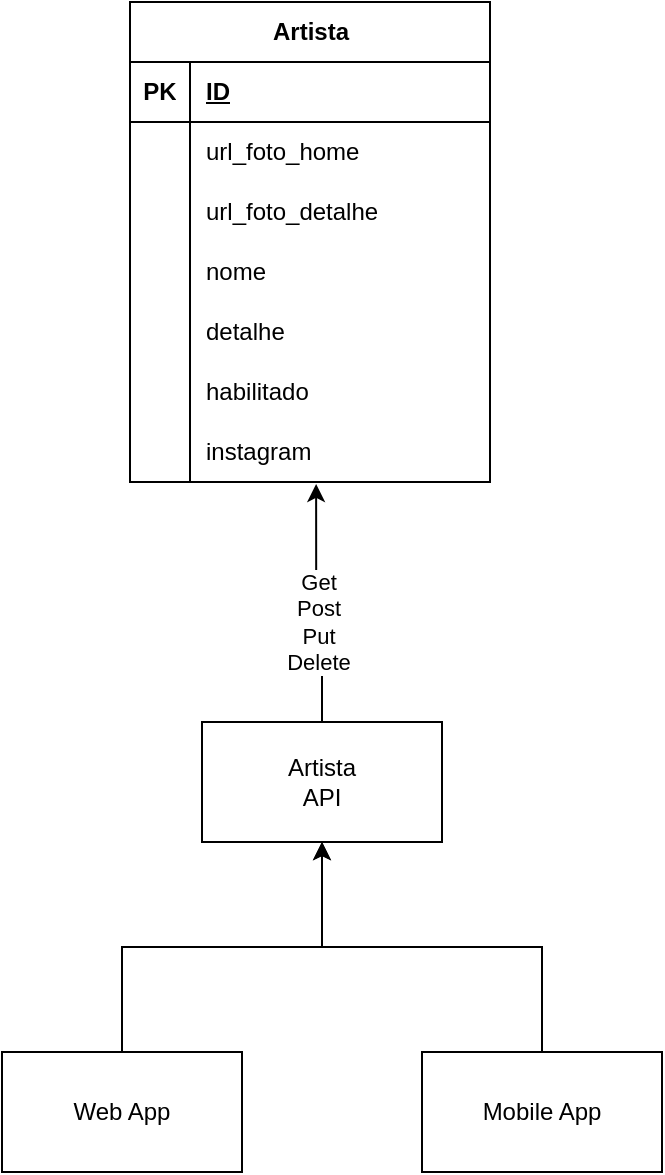 <mxfile version="21.3.4" type="device">
  <diagram name="Página-1" id="XhPUrz-dpflug-O1HQXb">
    <mxGraphModel dx="1311" dy="725" grid="1" gridSize="10" guides="1" tooltips="1" connect="1" arrows="1" fold="1" page="1" pageScale="1" pageWidth="827" pageHeight="1169" math="0" shadow="0">
      <root>
        <mxCell id="0" />
        <mxCell id="1" parent="0" />
        <mxCell id="W4rMFGJoenkwg3o8LqzQ-27" style="edgeStyle=orthogonalEdgeStyle;rounded=0;orthogonalLoop=1;jettySize=auto;html=1;exitX=0.5;exitY=0;exitDx=0;exitDy=0;entryX=0.517;entryY=1.033;entryDx=0;entryDy=0;entryPerimeter=0;" edge="1" parent="1" source="W4rMFGJoenkwg3o8LqzQ-1" target="W4rMFGJoenkwg3o8LqzQ-24">
          <mxGeometry relative="1" as="geometry" />
        </mxCell>
        <mxCell id="W4rMFGJoenkwg3o8LqzQ-28" value="Get&lt;br&gt;Post&lt;br&gt;Put&lt;br&gt;Delete" style="edgeLabel;html=1;align=center;verticalAlign=middle;resizable=0;points=[];" vertex="1" connectable="0" parent="W4rMFGJoenkwg3o8LqzQ-27">
          <mxGeometry x="-0.18" y="2" relative="1" as="geometry">
            <mxPoint as="offset" />
          </mxGeometry>
        </mxCell>
        <mxCell id="W4rMFGJoenkwg3o8LqzQ-1" value="Artista&lt;br&gt;API" style="rounded=0;whiteSpace=wrap;html=1;" vertex="1" parent="1">
          <mxGeometry x="270" y="390" width="120" height="60" as="geometry" />
        </mxCell>
        <mxCell id="W4rMFGJoenkwg3o8LqzQ-2" value="Artista" style="shape=table;startSize=30;container=1;collapsible=1;childLayout=tableLayout;fixedRows=1;rowLines=0;fontStyle=1;align=center;resizeLast=1;html=1;" vertex="1" parent="1">
          <mxGeometry x="234" y="30" width="180" height="240" as="geometry" />
        </mxCell>
        <mxCell id="W4rMFGJoenkwg3o8LqzQ-3" value="" style="shape=tableRow;horizontal=0;startSize=0;swimlaneHead=0;swimlaneBody=0;fillColor=none;collapsible=0;dropTarget=0;points=[[0,0.5],[1,0.5]];portConstraint=eastwest;top=0;left=0;right=0;bottom=1;" vertex="1" parent="W4rMFGJoenkwg3o8LqzQ-2">
          <mxGeometry y="30" width="180" height="30" as="geometry" />
        </mxCell>
        <mxCell id="W4rMFGJoenkwg3o8LqzQ-4" value="PK" style="shape=partialRectangle;connectable=0;fillColor=none;top=0;left=0;bottom=0;right=0;fontStyle=1;overflow=hidden;whiteSpace=wrap;html=1;" vertex="1" parent="W4rMFGJoenkwg3o8LqzQ-3">
          <mxGeometry width="30" height="30" as="geometry">
            <mxRectangle width="30" height="30" as="alternateBounds" />
          </mxGeometry>
        </mxCell>
        <mxCell id="W4rMFGJoenkwg3o8LqzQ-5" value="ID" style="shape=partialRectangle;connectable=0;fillColor=none;top=0;left=0;bottom=0;right=0;align=left;spacingLeft=6;fontStyle=5;overflow=hidden;whiteSpace=wrap;html=1;" vertex="1" parent="W4rMFGJoenkwg3o8LqzQ-3">
          <mxGeometry x="30" width="150" height="30" as="geometry">
            <mxRectangle width="150" height="30" as="alternateBounds" />
          </mxGeometry>
        </mxCell>
        <mxCell id="W4rMFGJoenkwg3o8LqzQ-6" value="" style="shape=tableRow;horizontal=0;startSize=0;swimlaneHead=0;swimlaneBody=0;fillColor=none;collapsible=0;dropTarget=0;points=[[0,0.5],[1,0.5]];portConstraint=eastwest;top=0;left=0;right=0;bottom=0;" vertex="1" parent="W4rMFGJoenkwg3o8LqzQ-2">
          <mxGeometry y="60" width="180" height="30" as="geometry" />
        </mxCell>
        <mxCell id="W4rMFGJoenkwg3o8LqzQ-7" value="" style="shape=partialRectangle;connectable=0;fillColor=none;top=0;left=0;bottom=0;right=0;editable=1;overflow=hidden;whiteSpace=wrap;html=1;" vertex="1" parent="W4rMFGJoenkwg3o8LqzQ-6">
          <mxGeometry width="30" height="30" as="geometry">
            <mxRectangle width="30" height="30" as="alternateBounds" />
          </mxGeometry>
        </mxCell>
        <mxCell id="W4rMFGJoenkwg3o8LqzQ-8" value="url_foto_home" style="shape=partialRectangle;connectable=0;fillColor=none;top=0;left=0;bottom=0;right=0;align=left;spacingLeft=6;overflow=hidden;whiteSpace=wrap;html=1;" vertex="1" parent="W4rMFGJoenkwg3o8LqzQ-6">
          <mxGeometry x="30" width="150" height="30" as="geometry">
            <mxRectangle width="150" height="30" as="alternateBounds" />
          </mxGeometry>
        </mxCell>
        <mxCell id="W4rMFGJoenkwg3o8LqzQ-9" value="" style="shape=tableRow;horizontal=0;startSize=0;swimlaneHead=0;swimlaneBody=0;fillColor=none;collapsible=0;dropTarget=0;points=[[0,0.5],[1,0.5]];portConstraint=eastwest;top=0;left=0;right=0;bottom=0;" vertex="1" parent="W4rMFGJoenkwg3o8LqzQ-2">
          <mxGeometry y="90" width="180" height="30" as="geometry" />
        </mxCell>
        <mxCell id="W4rMFGJoenkwg3o8LqzQ-10" value="" style="shape=partialRectangle;connectable=0;fillColor=none;top=0;left=0;bottom=0;right=0;editable=1;overflow=hidden;whiteSpace=wrap;html=1;" vertex="1" parent="W4rMFGJoenkwg3o8LqzQ-9">
          <mxGeometry width="30" height="30" as="geometry">
            <mxRectangle width="30" height="30" as="alternateBounds" />
          </mxGeometry>
        </mxCell>
        <mxCell id="W4rMFGJoenkwg3o8LqzQ-11" value="url_foto_detalhe" style="shape=partialRectangle;connectable=0;fillColor=none;top=0;left=0;bottom=0;right=0;align=left;spacingLeft=6;overflow=hidden;whiteSpace=wrap;html=1;" vertex="1" parent="W4rMFGJoenkwg3o8LqzQ-9">
          <mxGeometry x="30" width="150" height="30" as="geometry">
            <mxRectangle width="150" height="30" as="alternateBounds" />
          </mxGeometry>
        </mxCell>
        <mxCell id="W4rMFGJoenkwg3o8LqzQ-12" value="" style="shape=tableRow;horizontal=0;startSize=0;swimlaneHead=0;swimlaneBody=0;fillColor=none;collapsible=0;dropTarget=0;points=[[0,0.5],[1,0.5]];portConstraint=eastwest;top=0;left=0;right=0;bottom=0;" vertex="1" parent="W4rMFGJoenkwg3o8LqzQ-2">
          <mxGeometry y="120" width="180" height="30" as="geometry" />
        </mxCell>
        <mxCell id="W4rMFGJoenkwg3o8LqzQ-13" value="" style="shape=partialRectangle;connectable=0;fillColor=none;top=0;left=0;bottom=0;right=0;editable=1;overflow=hidden;whiteSpace=wrap;html=1;" vertex="1" parent="W4rMFGJoenkwg3o8LqzQ-12">
          <mxGeometry width="30" height="30" as="geometry">
            <mxRectangle width="30" height="30" as="alternateBounds" />
          </mxGeometry>
        </mxCell>
        <mxCell id="W4rMFGJoenkwg3o8LqzQ-14" value="nome&lt;span style=&quot;white-space: pre;&quot;&gt;	&lt;/span&gt;" style="shape=partialRectangle;connectable=0;fillColor=none;top=0;left=0;bottom=0;right=0;align=left;spacingLeft=6;overflow=hidden;whiteSpace=wrap;html=1;" vertex="1" parent="W4rMFGJoenkwg3o8LqzQ-12">
          <mxGeometry x="30" width="150" height="30" as="geometry">
            <mxRectangle width="150" height="30" as="alternateBounds" />
          </mxGeometry>
        </mxCell>
        <mxCell id="W4rMFGJoenkwg3o8LqzQ-18" value="" style="shape=tableRow;horizontal=0;startSize=0;swimlaneHead=0;swimlaneBody=0;fillColor=none;collapsible=0;dropTarget=0;points=[[0,0.5],[1,0.5]];portConstraint=eastwest;top=0;left=0;right=0;bottom=0;" vertex="1" parent="W4rMFGJoenkwg3o8LqzQ-2">
          <mxGeometry y="150" width="180" height="30" as="geometry" />
        </mxCell>
        <mxCell id="W4rMFGJoenkwg3o8LqzQ-19" value="" style="shape=partialRectangle;connectable=0;fillColor=none;top=0;left=0;bottom=0;right=0;editable=1;overflow=hidden;whiteSpace=wrap;html=1;" vertex="1" parent="W4rMFGJoenkwg3o8LqzQ-18">
          <mxGeometry width="30" height="30" as="geometry">
            <mxRectangle width="30" height="30" as="alternateBounds" />
          </mxGeometry>
        </mxCell>
        <mxCell id="W4rMFGJoenkwg3o8LqzQ-20" value="detalhe" style="shape=partialRectangle;connectable=0;fillColor=none;top=0;left=0;bottom=0;right=0;align=left;spacingLeft=6;overflow=hidden;whiteSpace=wrap;html=1;" vertex="1" parent="W4rMFGJoenkwg3o8LqzQ-18">
          <mxGeometry x="30" width="150" height="30" as="geometry">
            <mxRectangle width="150" height="30" as="alternateBounds" />
          </mxGeometry>
        </mxCell>
        <mxCell id="W4rMFGJoenkwg3o8LqzQ-21" value="" style="shape=tableRow;horizontal=0;startSize=0;swimlaneHead=0;swimlaneBody=0;fillColor=none;collapsible=0;dropTarget=0;points=[[0,0.5],[1,0.5]];portConstraint=eastwest;top=0;left=0;right=0;bottom=0;" vertex="1" parent="W4rMFGJoenkwg3o8LqzQ-2">
          <mxGeometry y="180" width="180" height="30" as="geometry" />
        </mxCell>
        <mxCell id="W4rMFGJoenkwg3o8LqzQ-22" value="" style="shape=partialRectangle;connectable=0;fillColor=none;top=0;left=0;bottom=0;right=0;editable=1;overflow=hidden;whiteSpace=wrap;html=1;" vertex="1" parent="W4rMFGJoenkwg3o8LqzQ-21">
          <mxGeometry width="30" height="30" as="geometry">
            <mxRectangle width="30" height="30" as="alternateBounds" />
          </mxGeometry>
        </mxCell>
        <mxCell id="W4rMFGJoenkwg3o8LqzQ-23" value="habilitado" style="shape=partialRectangle;connectable=0;fillColor=none;top=0;left=0;bottom=0;right=0;align=left;spacingLeft=6;overflow=hidden;whiteSpace=wrap;html=1;" vertex="1" parent="W4rMFGJoenkwg3o8LqzQ-21">
          <mxGeometry x="30" width="150" height="30" as="geometry">
            <mxRectangle width="150" height="30" as="alternateBounds" />
          </mxGeometry>
        </mxCell>
        <mxCell id="W4rMFGJoenkwg3o8LqzQ-24" value="" style="shape=tableRow;horizontal=0;startSize=0;swimlaneHead=0;swimlaneBody=0;fillColor=none;collapsible=0;dropTarget=0;points=[[0,0.5],[1,0.5]];portConstraint=eastwest;top=0;left=0;right=0;bottom=0;" vertex="1" parent="W4rMFGJoenkwg3o8LqzQ-2">
          <mxGeometry y="210" width="180" height="30" as="geometry" />
        </mxCell>
        <mxCell id="W4rMFGJoenkwg3o8LqzQ-25" value="" style="shape=partialRectangle;connectable=0;fillColor=none;top=0;left=0;bottom=0;right=0;editable=1;overflow=hidden;whiteSpace=wrap;html=1;" vertex="1" parent="W4rMFGJoenkwg3o8LqzQ-24">
          <mxGeometry width="30" height="30" as="geometry">
            <mxRectangle width="30" height="30" as="alternateBounds" />
          </mxGeometry>
        </mxCell>
        <mxCell id="W4rMFGJoenkwg3o8LqzQ-26" value="instagram" style="shape=partialRectangle;connectable=0;fillColor=none;top=0;left=0;bottom=0;right=0;align=left;spacingLeft=6;overflow=hidden;whiteSpace=wrap;html=1;" vertex="1" parent="W4rMFGJoenkwg3o8LqzQ-24">
          <mxGeometry x="30" width="150" height="30" as="geometry">
            <mxRectangle width="150" height="30" as="alternateBounds" />
          </mxGeometry>
        </mxCell>
        <mxCell id="W4rMFGJoenkwg3o8LqzQ-30" style="edgeStyle=orthogonalEdgeStyle;rounded=0;orthogonalLoop=1;jettySize=auto;html=1;exitX=0.5;exitY=0;exitDx=0;exitDy=0;entryX=0.5;entryY=1;entryDx=0;entryDy=0;" edge="1" parent="1" source="W4rMFGJoenkwg3o8LqzQ-29" target="W4rMFGJoenkwg3o8LqzQ-1">
          <mxGeometry relative="1" as="geometry" />
        </mxCell>
        <mxCell id="W4rMFGJoenkwg3o8LqzQ-29" value="Mobile App" style="rounded=0;whiteSpace=wrap;html=1;" vertex="1" parent="1">
          <mxGeometry x="380" y="555" width="120" height="60" as="geometry" />
        </mxCell>
        <mxCell id="W4rMFGJoenkwg3o8LqzQ-32" style="edgeStyle=orthogonalEdgeStyle;rounded=0;orthogonalLoop=1;jettySize=auto;html=1;exitX=0.5;exitY=0;exitDx=0;exitDy=0;entryX=0.5;entryY=1;entryDx=0;entryDy=0;" edge="1" parent="1" source="W4rMFGJoenkwg3o8LqzQ-31" target="W4rMFGJoenkwg3o8LqzQ-1">
          <mxGeometry relative="1" as="geometry" />
        </mxCell>
        <mxCell id="W4rMFGJoenkwg3o8LqzQ-31" value="Web App" style="rounded=0;whiteSpace=wrap;html=1;" vertex="1" parent="1">
          <mxGeometry x="170" y="555" width="120" height="60" as="geometry" />
        </mxCell>
      </root>
    </mxGraphModel>
  </diagram>
</mxfile>
